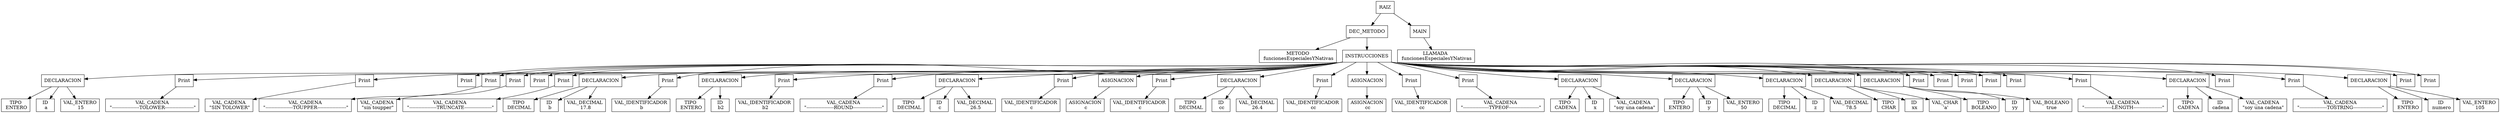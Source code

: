 digraph G {
node [shape="box"]Nodo0[label="RAIZ"];
Nodo1[label="DEC_METODO"];
Nodo0->Nodo1;
Nodo2[label="METODO
 funcionesEspecialesYNativas"];
Nodo1->Nodo2;
Nodo3[label="INSTRUCCIONES"];
Nodo1->Nodo3;
Nodo4[label="DECLARACION"];
Nodo3->Nodo4;
Nodo5[label="TIPO
 ENTERO"];
Nodo4->Nodo5;
Nodo6[label="ID
 a"];
Nodo4->Nodo6;
Nodo7[label="VAL_ENTERO
 15"];
Nodo4->Nodo7;
Nodo8[label="Print"];
Nodo3->Nodo8;
Nodo9[label="VAL_CADENA
 \"------------------TOLOWER-------------------\""];
Nodo8->Nodo9;
Nodo10[label="Print"];
Nodo3->Nodo10;
Nodo11[label="VAL_CADENA
 \"SIN TOLOWER\""];
Nodo10->Nodo11;
Nodo12[label="Print"];
Nodo3->Nodo12;
Nodo13[label="Print"];
Nodo3->Nodo13;
Nodo14[label="VAL_CADENA
 \"------------------TOUPPER-------------------\""];
Nodo13->Nodo14;
Nodo15[label="Print"];
Nodo3->Nodo15;
Nodo16[label="VAL_CADENA
 \"sin toupper\""];
Nodo15->Nodo16;
Nodo17[label="Print"];
Nodo3->Nodo17;
Nodo18[label="Print"];
Nodo3->Nodo18;
Nodo19[label="VAL_CADENA
 \"------------------TRUNCATE------------------\""];
Nodo18->Nodo19;
Nodo20[label="DECLARACION"];
Nodo3->Nodo20;
Nodo21[label="TIPO
 DECIMAL"];
Nodo20->Nodo21;
Nodo22[label="ID
 b"];
Nodo20->Nodo22;
Nodo23[label="VAL_DECIMAL
 17.8"];
Nodo20->Nodo23;
Nodo24[label="Print"];
Nodo3->Nodo24;
Nodo25[label="VAL_IDENTIFICADOR
 b"];
Nodo24->Nodo25;
Nodo26[label="DECLARACION"];
Nodo3->Nodo26;
Nodo27[label="TIPO
 ENTERO"];
Nodo26->Nodo27;
Nodo28[label="ID
 b2"];
Nodo26->Nodo28;
Nodo29[label="Print"];
Nodo3->Nodo29;
Nodo30[label="VAL_IDENTIFICADOR
 b2"];
Nodo29->Nodo30;
Nodo31[label="Print"];
Nodo3->Nodo31;
Nodo32[label="VAL_CADENA
 \"------------------ROUND-------------------\""];
Nodo31->Nodo32;
Nodo33[label="DECLARACION"];
Nodo3->Nodo33;
Nodo34[label="TIPO
 DECIMAL"];
Nodo33->Nodo34;
Nodo35[label="ID
 c"];
Nodo33->Nodo35;
Nodo36[label="VAL_DECIMAL
 26.5"];
Nodo33->Nodo36;
Nodo37[label="Print"];
Nodo3->Nodo37;
Nodo38[label="VAL_IDENTIFICADOR
 c"];
Nodo37->Nodo38;
Nodo39[label="ASIGNACION"];
Nodo3->Nodo39;
Nodo40[label="ASIGNACION
 c"];
Nodo39->Nodo40;
Nodo41[label="Print"];
Nodo3->Nodo41;
Nodo42[label="VAL_IDENTIFICADOR
 c"];
Nodo41->Nodo42;
Nodo43[label="DECLARACION"];
Nodo3->Nodo43;
Nodo44[label="TIPO
 DECIMAL"];
Nodo43->Nodo44;
Nodo45[label="ID
 cc"];
Nodo43->Nodo45;
Nodo46[label="VAL_DECIMAL
 26.4"];
Nodo43->Nodo46;
Nodo47[label="Print"];
Nodo3->Nodo47;
Nodo48[label="VAL_IDENTIFICADOR
 cc"];
Nodo47->Nodo48;
Nodo49[label="ASIGNACION"];
Nodo3->Nodo49;
Nodo50[label="ASIGNACION
 cc"];
Nodo49->Nodo50;
Nodo51[label="Print"];
Nodo3->Nodo51;
Nodo52[label="VAL_IDENTIFICADOR
 cc"];
Nodo51->Nodo52;
Nodo53[label="Print"];
Nodo3->Nodo53;
Nodo54[label="VAL_CADENA
 \"-----------------TYPEOF--------------------\""];
Nodo53->Nodo54;
Nodo55[label="DECLARACION"];
Nodo3->Nodo55;
Nodo56[label="TIPO
 CADENA"];
Nodo55->Nodo56;
Nodo57[label="ID
 x"];
Nodo55->Nodo57;
Nodo58[label="VAL_CADENA
 \"soy una cadena\""];
Nodo55->Nodo58;
Nodo59[label="DECLARACION"];
Nodo3->Nodo59;
Nodo60[label="TIPO
 ENTERO"];
Nodo59->Nodo60;
Nodo61[label="ID
 y"];
Nodo59->Nodo61;
Nodo62[label="VAL_ENTERO
 50"];
Nodo59->Nodo62;
Nodo63[label="DECLARACION"];
Nodo3->Nodo63;
Nodo64[label="TIPO
 DECIMAL"];
Nodo63->Nodo64;
Nodo65[label="ID
 z"];
Nodo63->Nodo65;
Nodo66[label="VAL_DECIMAL
 78.5"];
Nodo63->Nodo66;
Nodo67[label="DECLARACION"];
Nodo3->Nodo67;
Nodo68[label="TIPO
 CHAR"];
Nodo67->Nodo68;
Nodo69[label="ID
 xx"];
Nodo67->Nodo69;
Nodo70[label="VAL_CHAR
 'a'"];
Nodo67->Nodo70;
Nodo71[label="DECLARACION"];
Nodo3->Nodo71;
Nodo72[label="TIPO
 BOLEANO"];
Nodo71->Nodo72;
Nodo73[label="ID
 yy"];
Nodo71->Nodo73;
Nodo74[label="VAL_BOLEANO
 true"];
Nodo71->Nodo74;
Nodo75[label="Print"];
Nodo3->Nodo75;
Nodo76[label="Print"];
Nodo3->Nodo76;
Nodo77[label="Print"];
Nodo3->Nodo77;
Nodo78[label="Print"];
Nodo3->Nodo78;
Nodo79[label="Print"];
Nodo3->Nodo79;
Nodo80[label="Print"];
Nodo3->Nodo80;
Nodo81[label="VAL_CADENA
 \"------------------LENGTH-------------------\""];
Nodo80->Nodo81;
Nodo82[label="DECLARACION"];
Nodo3->Nodo82;
Nodo83[label="TIPO
 CADENA"];
Nodo82->Nodo83;
Nodo84[label="ID
 cadena"];
Nodo82->Nodo84;
Nodo85[label="VAL_CADENA
 \"soy una cadena\""];
Nodo82->Nodo85;
Nodo86[label="Print"];
Nodo3->Nodo86;
Nodo87[label="Print"];
Nodo3->Nodo87;
Nodo88[label="VAL_CADENA
 \"------------------TOSTRING-------------------\""];
Nodo87->Nodo88;
Nodo89[label="DECLARACION"];
Nodo3->Nodo89;
Nodo90[label="TIPO
 ENTERO"];
Nodo89->Nodo90;
Nodo91[label="ID
 numero"];
Nodo89->Nodo91;
Nodo92[label="VAL_ENTERO
 105"];
Nodo89->Nodo92;
Nodo93[label="Print"];
Nodo3->Nodo93;
Nodo94[label="Print"];
Nodo3->Nodo94;
Nodo95[label="MAIN"];
Nodo0->Nodo95;
Nodo96[label="LLAMADA 
 funcionesEspecialesYNativas"];
Nodo95->Nodo96;
}